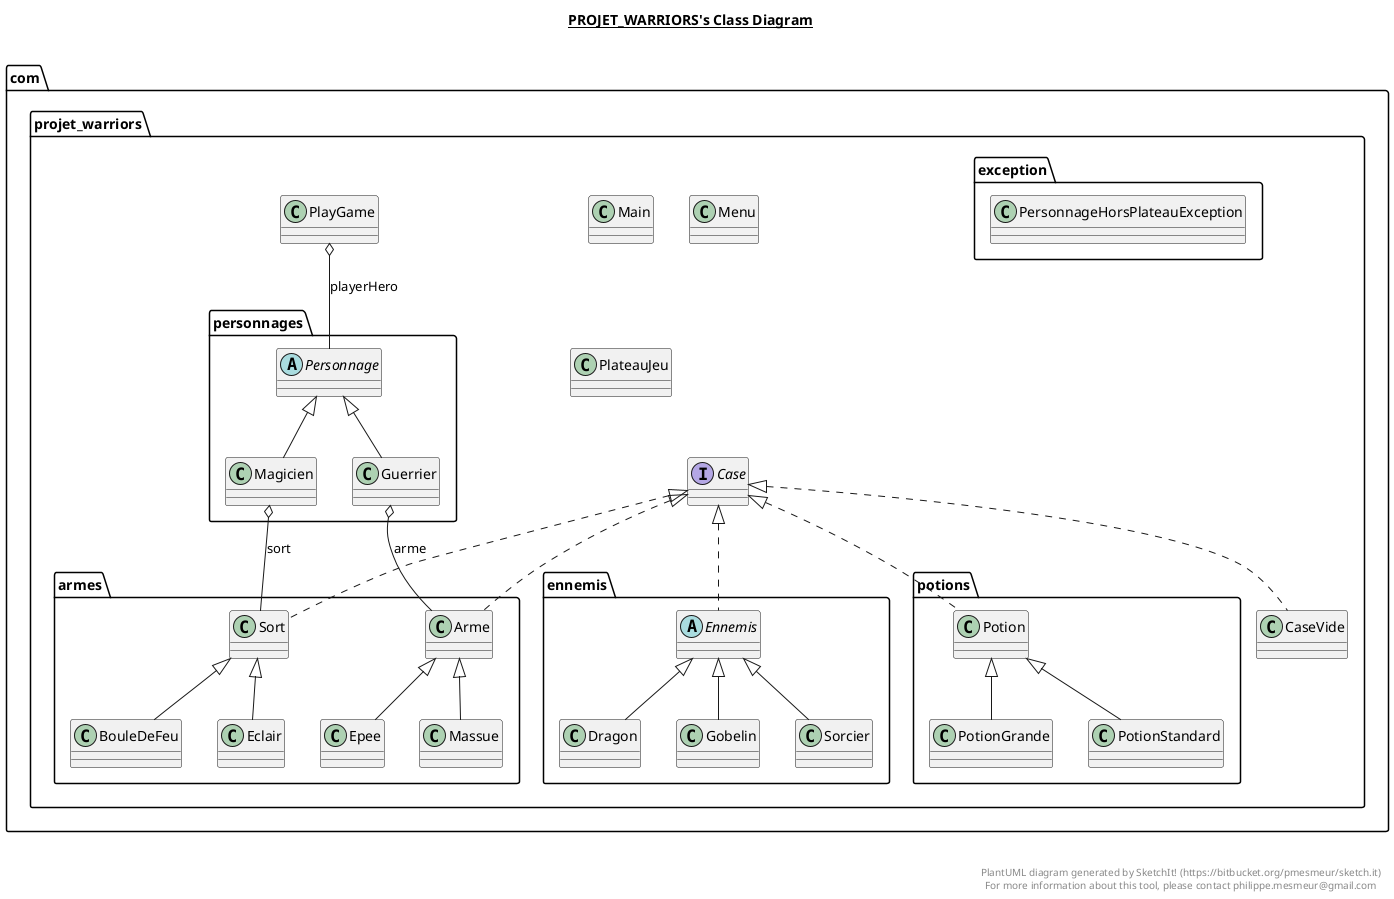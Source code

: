 @startuml

title __PROJET_WARRIORS's Class Diagram__\n

  namespace com.projet_warriors {
    interface com.projet_warriors.Case {
    }
  }
  

  namespace com.projet_warriors {
    class com.projet_warriors.CaseVide {
    }
  }
  

  namespace com.projet_warriors {
    class com.projet_warriors.Main {
    }
  }
  

  namespace com.projet_warriors {
    class com.projet_warriors.Menu {
    }
  }
  

  namespace com.projet_warriors {
    class com.projet_warriors.PlateauJeu {
    }
  }
  

  namespace com.projet_warriors {
    class com.projet_warriors.PlayGame {
    }
  }
  

  namespace com.projet_warriors {
    namespace armes {
      class com.projet_warriors.armes.Arme {
      }
    }
  }
  

  namespace com.projet_warriors {
    namespace armes {
      class com.projet_warriors.armes.BouleDeFeu {
      }
    }
  }
  

  namespace com.projet_warriors {
    namespace armes {
      class com.projet_warriors.armes.Eclair {
      }
    }
  }
  

  namespace com.projet_warriors {
    namespace armes {
      class com.projet_warriors.armes.Epee {
      }
    }
  }
  

  namespace com.projet_warriors {
    namespace armes {
      class com.projet_warriors.armes.Massue {
      }
    }
  }
  

  namespace com.projet_warriors {
    namespace armes {
      class com.projet_warriors.armes.Sort {
      }
    }
  }
  

  namespace com.projet_warriors {
    namespace ennemis {
      class com.projet_warriors.ennemis.Dragon {
      }
    }
  }
  

  namespace com.projet_warriors {
    namespace ennemis {
      abstract class com.projet_warriors.ennemis.Ennemis {
      }
    }
  }
  

  namespace com.projet_warriors {
    namespace ennemis {
      class com.projet_warriors.ennemis.Gobelin {
      }
    }
  }
  

  namespace com.projet_warriors {
    namespace ennemis {
      class com.projet_warriors.ennemis.Sorcier {
      }
    }
  }
  

  namespace com.projet_warriors {
    namespace exception {
      class com.projet_warriors.exception.PersonnageHorsPlateauException {
      }
    }
  }
  

  namespace com.projet_warriors {
    namespace personnages {
      class com.projet_warriors.personnages.Guerrier {
      }
    }
  }
  

  namespace com.projet_warriors {
    namespace personnages {
      class com.projet_warriors.personnages.Magicien {
      }
    }
  }
  

  namespace com.projet_warriors {
    namespace personnages {
      abstract class com.projet_warriors.personnages.Personnage {
      }
    }
  }
  

  namespace com.projet_warriors {
    namespace potions {
      class com.projet_warriors.potions.Potion {
      }
    }
  }
  

  namespace com.projet_warriors {
    namespace potions {
      class com.projet_warriors.potions.PotionGrande {
      }
    }
  }
  

  namespace com.projet_warriors {
    namespace potions {
      class com.projet_warriors.potions.PotionStandard {
      }
    }
  }
  

  com.projet_warriors.CaseVide .up.|> com.projet_warriors.Case
  com.projet_warriors.PlayGame o-- com.projet_warriors.personnages.Personnage : playerHero
  com.projet_warriors.armes.Arme .up.|> com.projet_warriors.Case
  com.projet_warriors.armes.BouleDeFeu -up-|> com.projet_warriors.armes.Sort
  com.projet_warriors.armes.Eclair -up-|> com.projet_warriors.armes.Sort
  com.projet_warriors.armes.Epee -up-|> com.projet_warriors.armes.Arme
  com.projet_warriors.armes.Massue -up-|> com.projet_warriors.armes.Arme
  com.projet_warriors.armes.Sort .up.|> com.projet_warriors.Case
  com.projet_warriors.ennemis.Dragon -up-|> com.projet_warriors.ennemis.Ennemis
  com.projet_warriors.ennemis.Ennemis .up.|> com.projet_warriors.Case
  com.projet_warriors.ennemis.Gobelin -up-|> com.projet_warriors.ennemis.Ennemis
  com.projet_warriors.ennemis.Sorcier -up-|> com.projet_warriors.ennemis.Ennemis
  com.projet_warriors.personnages.Guerrier -up-|> com.projet_warriors.personnages.Personnage
  com.projet_warriors.personnages.Guerrier o-- com.projet_warriors.armes.Arme : arme
  com.projet_warriors.personnages.Magicien -up-|> com.projet_warriors.personnages.Personnage
  com.projet_warriors.personnages.Magicien o-- com.projet_warriors.armes.Sort : sort
  com.projet_warriors.potions.Potion .up.|> com.projet_warriors.Case
  com.projet_warriors.potions.PotionGrande -up-|> com.projet_warriors.potions.Potion
  com.projet_warriors.potions.PotionStandard -up-|> com.projet_warriors.potions.Potion


right footer


PlantUML diagram generated by SketchIt! (https://bitbucket.org/pmesmeur/sketch.it)
For more information about this tool, please contact philippe.mesmeur@gmail.com
endfooter

@enduml

